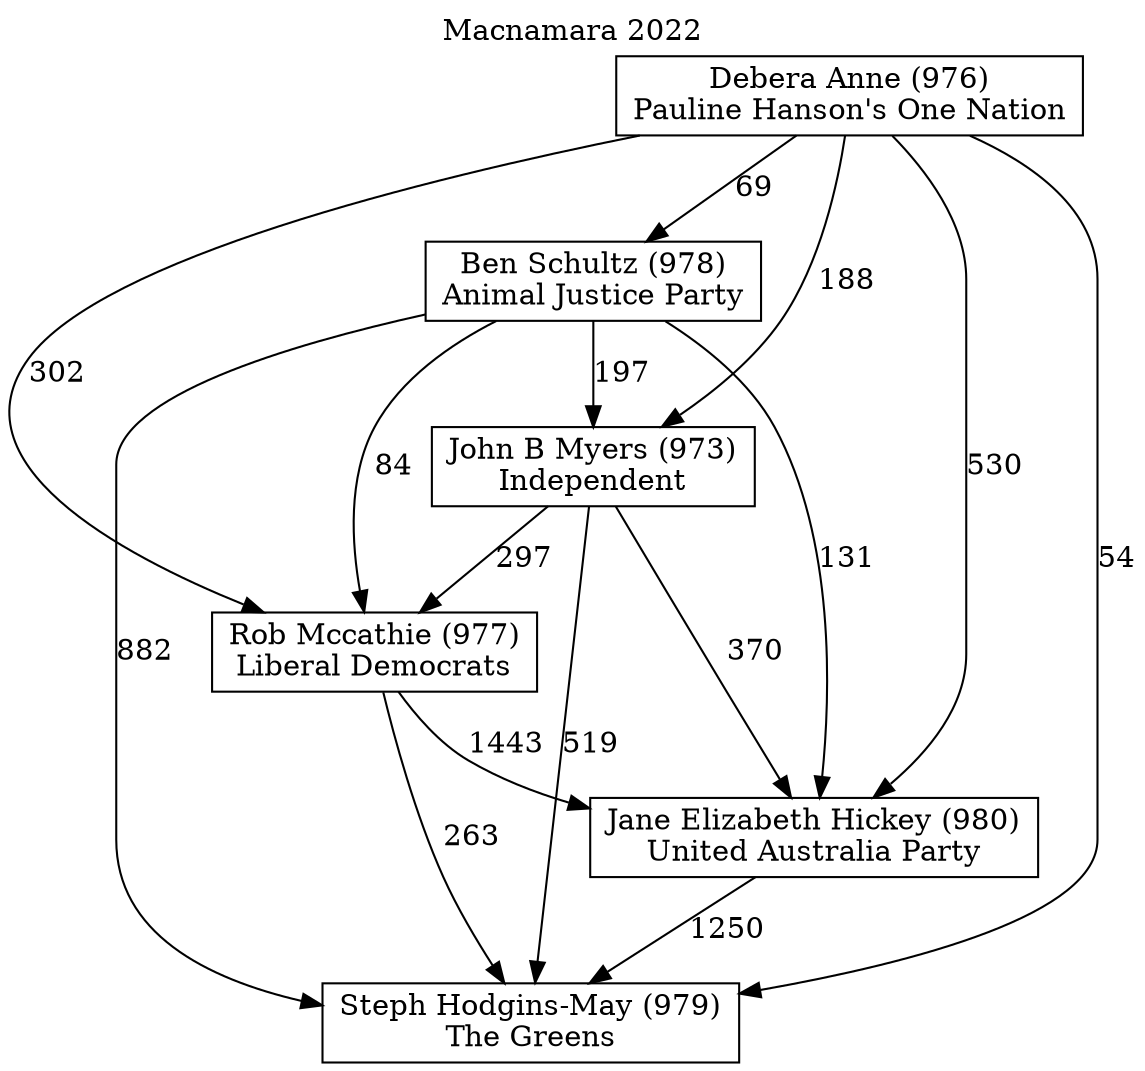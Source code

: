 // House preference flow
digraph "Steph Hodgins-May (979)_Macnamara_2022" {
	graph [label="Macnamara 2022" labelloc=t mclimit=10]
	node [shape=box]
	"Jane Elizabeth Hickey (980)" [label="Jane Elizabeth Hickey (980)
United Australia Party"]
	"Rob Mccathie (977)" [label="Rob Mccathie (977)
Liberal Democrats"]
	"Ben Schultz (978)" [label="Ben Schultz (978)
Animal Justice Party"]
	"John B Myers (973)" [label="John B Myers (973)
Independent"]
	"Steph Hodgins-May (979)" [label="Steph Hodgins-May (979)
The Greens"]
	"Debera Anne (976)" [label="Debera Anne (976)
Pauline Hanson's One Nation"]
	"John B Myers (973)" -> "Steph Hodgins-May (979)" [label=519]
	"John B Myers (973)" -> "Rob Mccathie (977)" [label=297]
	"Ben Schultz (978)" -> "Rob Mccathie (977)" [label=84]
	"Debera Anne (976)" -> "Rob Mccathie (977)" [label=302]
	"Debera Anne (976)" -> "Jane Elizabeth Hickey (980)" [label=530]
	"John B Myers (973)" -> "Jane Elizabeth Hickey (980)" [label=370]
	"Debera Anne (976)" -> "John B Myers (973)" [label=188]
	"Jane Elizabeth Hickey (980)" -> "Steph Hodgins-May (979)" [label=1250]
	"Rob Mccathie (977)" -> "Steph Hodgins-May (979)" [label=263]
	"Rob Mccathie (977)" -> "Jane Elizabeth Hickey (980)" [label=1443]
	"Ben Schultz (978)" -> "John B Myers (973)" [label=197]
	"Ben Schultz (978)" -> "Steph Hodgins-May (979)" [label=882]
	"Debera Anne (976)" -> "Ben Schultz (978)" [label=69]
	"Debera Anne (976)" -> "Steph Hodgins-May (979)" [label=54]
	"Ben Schultz (978)" -> "Jane Elizabeth Hickey (980)" [label=131]
}
